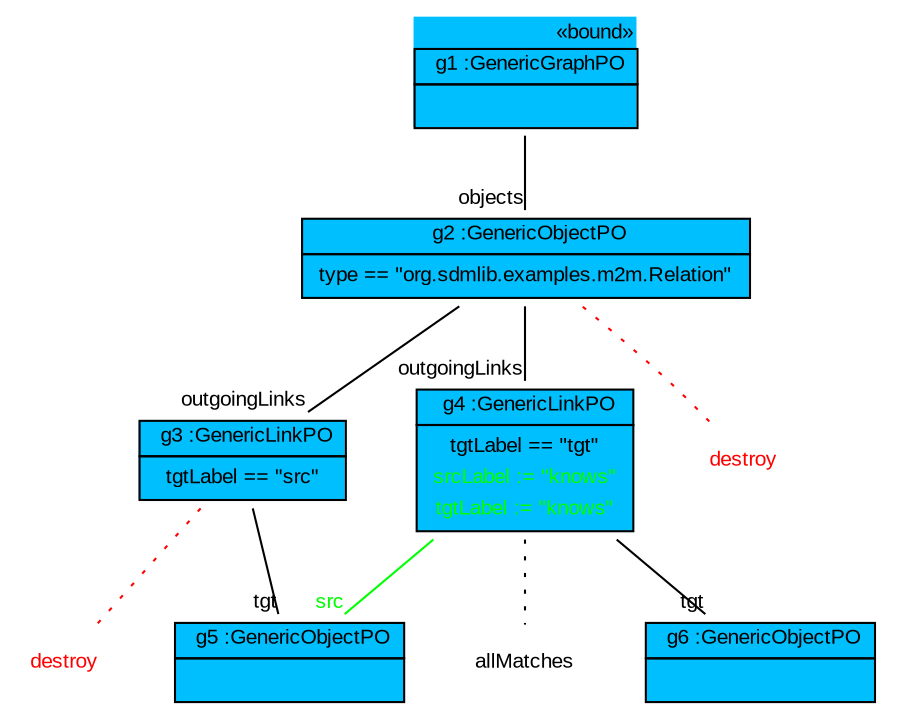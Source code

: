 graph ObjectDiagram {
   node [shape = none, fontsize = 10, fontname = "Arial"];
   edge [fontsize = 10, fontname = "Arial"];

g1 [label=<<table border='0' cellborder='1' cellspacing='0' color='black' bgcolor='deepskyblue'> <tr> <td border='0' align='right'><font color='black'>&#171;bound&#187;</font></td></tr> <tr> <td align='center'> <font color='black'> g1 :GenericGraphPO </font></td></tr> <tr> <td align='left'> <table border='0' cellborder='0' cellspacing='0' color='black'> <tr> <td>  </td></tr></table></td></tr></table>>];
g2 [label=<<table border='0' cellborder='1' cellspacing='0' color='black' bgcolor='deepskyblue'>  <tr> <td align='center'> <font color='black'> g2 :GenericObjectPO </font></td></tr> <tr> <td align='left'> <table border='0' cellborder='0' cellspacing='0' color='black'> <tr><td><font color='black'> type == "org.sdmlib.examples.m2m.Relation" </font></td></tr></table></td></tr></table>>];
g3 [label=<<table border='0' cellborder='1' cellspacing='0' color='black' bgcolor='deepskyblue'>  <tr> <td align='center'> <font color='black'> g3 :GenericLinkPO </font></td></tr> <tr> <td align='left'> <table border='0' cellborder='0' cellspacing='0' color='black'> <tr><td><font color='black'> tgtLabel == "src" </font></td></tr></table></td></tr></table>>];
g4 [label=<<table border='0' cellborder='1' cellspacing='0' color='black' bgcolor='deepskyblue'>  <tr> <td align='center'> <font color='black'> g4 :GenericLinkPO </font></td></tr> <tr> <td align='left'> <table border='0' cellborder='0' cellspacing='0' color='black'> <tr><td><font color='black'> tgtLabel == "tgt" </font></td></tr><tr><td><font color='green'> srcLabel := "knows" </font></td></tr><tr><td><font color='green'> tgtLabel := "knows" </font></td></tr></table></td></tr></table>>];
allMatches_g4 [label=allMatches];
g5 [label=<<table border='0' cellborder='1' cellspacing='0' color='black' bgcolor='deepskyblue'>  <tr> <td align='center'> <font color='black'> g5 :GenericObjectPO </font></td></tr> <tr> <td align='left'> <table border='0' cellborder='0' cellspacing='0' color='black'> <tr> <td>  </td></tr></table></td></tr></table>>];
g6 [label=<<table border='0' cellborder='1' cellspacing='0' color='black' bgcolor='deepskyblue'>  <tr> <td align='center'> <font color='black'> g6 :GenericObjectPO </font></td></tr> <tr> <td align='left'> <table border='0' cellborder='0' cellspacing='0' color='black'> <tr> <td>  </td></tr></table></td></tr></table>>];
d7 [label="destroy" fontcolor="red"]
d8 [label="destroy" fontcolor="red"]

g4 -- allMatches_g4 [style="dotted"];
g2 -- d7 [style="dotted" color="red" fontcolor="red"];
g3 -- d8 [style="dotted" color="red" fontcolor="red"];
g1 -- g2 [headlabel = "objects" taillabel = "" color="black" fontcolor="black"];
g2 -- g3 [headlabel = "outgoingLinks" taillabel = "" color="black" fontcolor="black"];
g2 -- g4 [headlabel = "outgoingLinks" taillabel = "" color="black" fontcolor="black"];
g3 -- g5 [headlabel = "tgt" taillabel = "" color="black" fontcolor="black"];
g4 -- g6 [headlabel = "tgt" taillabel = "" color="black" fontcolor="black"];
g4 -- g5 [headlabel = "src" taillabel = "" color="green" fontcolor="green"];
}
